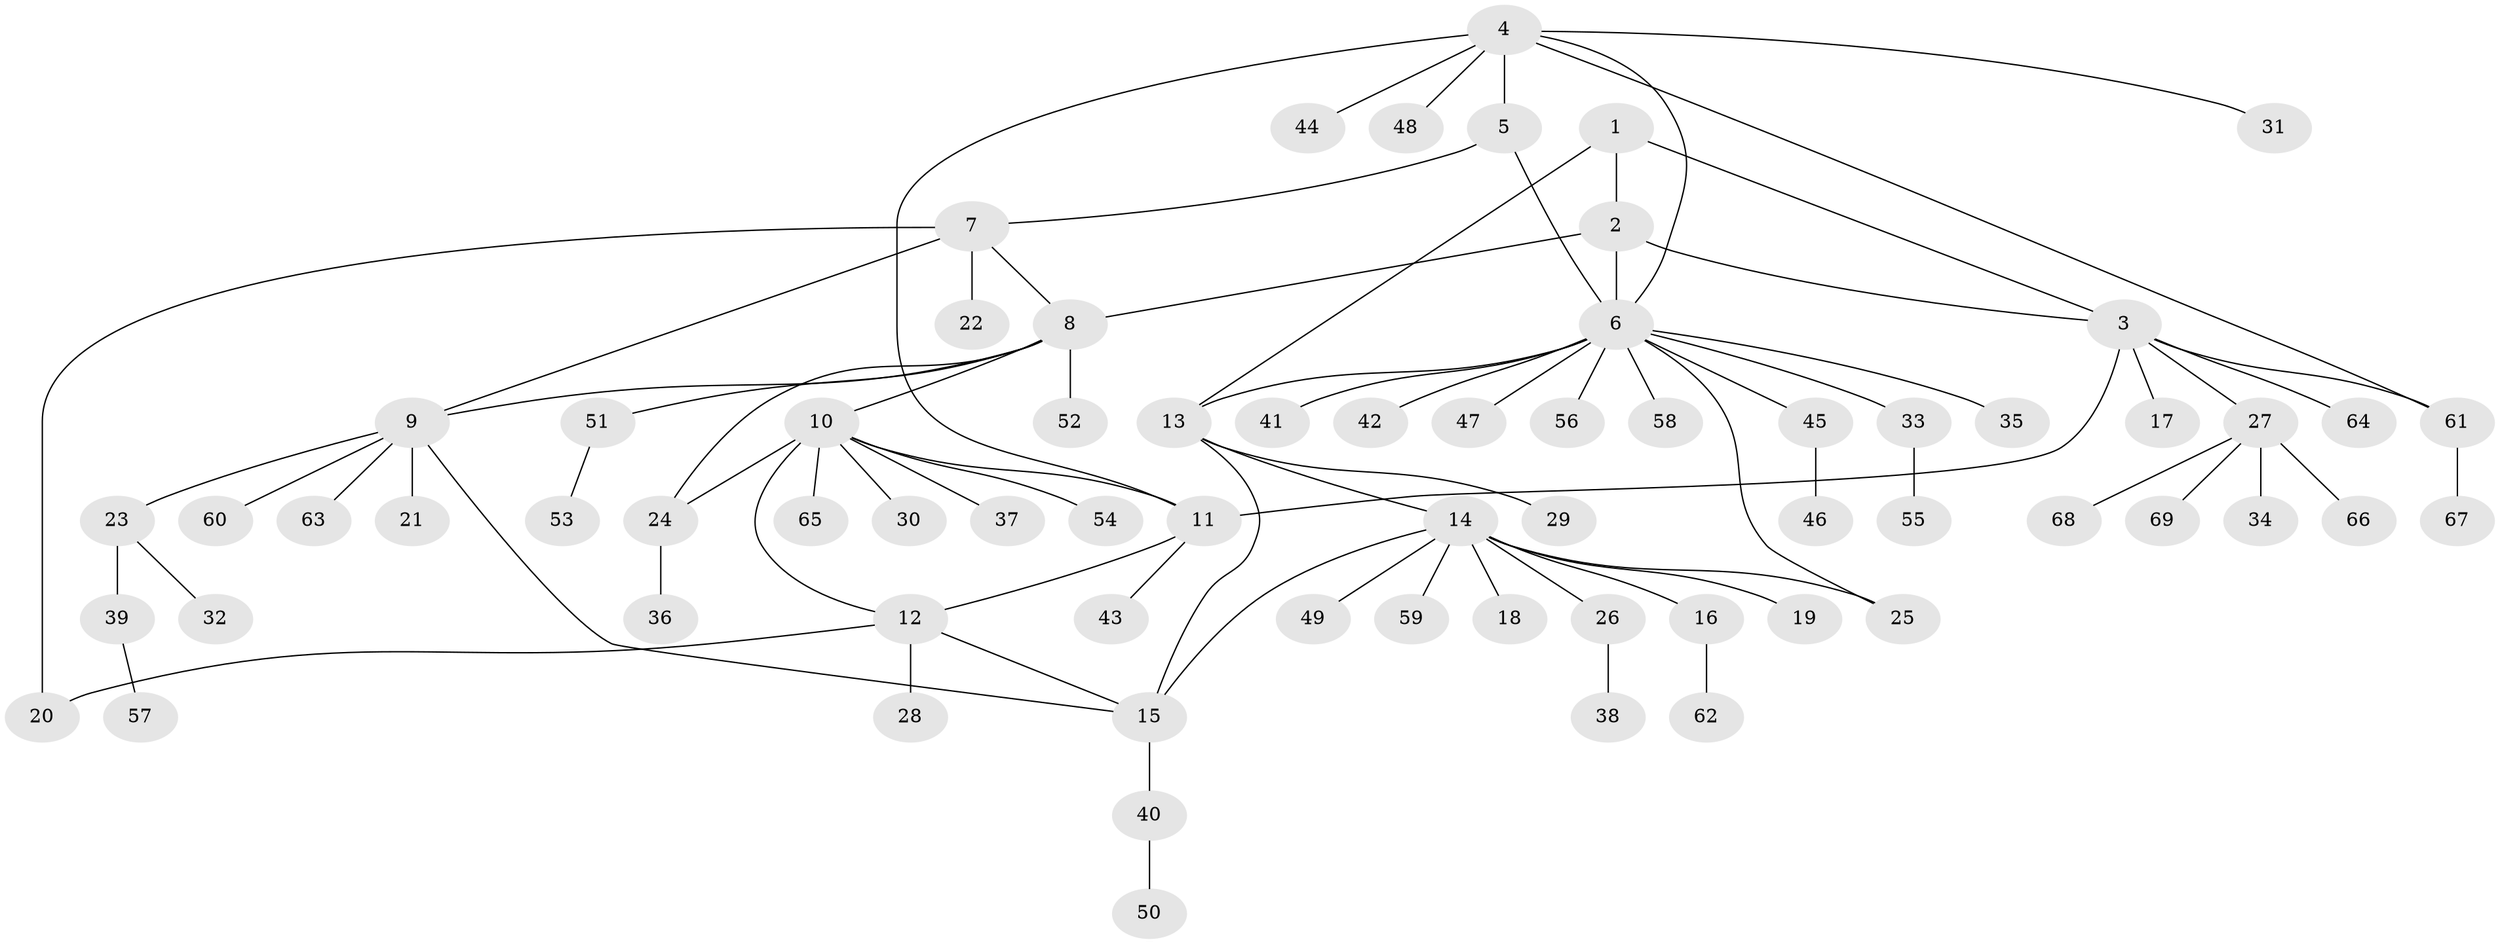 // coarse degree distribution, {4: 0.10714285714285714, 6: 0.03571428571428571, 5: 0.17857142857142858, 1: 0.5357142857142857, 3: 0.07142857142857142, 10: 0.03571428571428571, 2: 0.03571428571428571}
// Generated by graph-tools (version 1.1) at 2025/37/03/04/25 23:37:35]
// undirected, 69 vertices, 83 edges
graph export_dot {
  node [color=gray90,style=filled];
  1;
  2;
  3;
  4;
  5;
  6;
  7;
  8;
  9;
  10;
  11;
  12;
  13;
  14;
  15;
  16;
  17;
  18;
  19;
  20;
  21;
  22;
  23;
  24;
  25;
  26;
  27;
  28;
  29;
  30;
  31;
  32;
  33;
  34;
  35;
  36;
  37;
  38;
  39;
  40;
  41;
  42;
  43;
  44;
  45;
  46;
  47;
  48;
  49;
  50;
  51;
  52;
  53;
  54;
  55;
  56;
  57;
  58;
  59;
  60;
  61;
  62;
  63;
  64;
  65;
  66;
  67;
  68;
  69;
  1 -- 2;
  1 -- 3;
  1 -- 13;
  2 -- 3;
  2 -- 6;
  2 -- 8;
  3 -- 11;
  3 -- 17;
  3 -- 27;
  3 -- 61;
  3 -- 64;
  4 -- 5;
  4 -- 6;
  4 -- 11;
  4 -- 31;
  4 -- 44;
  4 -- 48;
  4 -- 61;
  5 -- 6;
  5 -- 7;
  6 -- 13;
  6 -- 25;
  6 -- 33;
  6 -- 35;
  6 -- 41;
  6 -- 42;
  6 -- 45;
  6 -- 47;
  6 -- 56;
  6 -- 58;
  7 -- 8;
  7 -- 9;
  7 -- 20;
  7 -- 22;
  8 -- 9;
  8 -- 10;
  8 -- 24;
  8 -- 51;
  8 -- 52;
  9 -- 15;
  9 -- 21;
  9 -- 23;
  9 -- 60;
  9 -- 63;
  10 -- 11;
  10 -- 12;
  10 -- 24;
  10 -- 30;
  10 -- 37;
  10 -- 54;
  10 -- 65;
  11 -- 12;
  11 -- 43;
  12 -- 15;
  12 -- 20;
  12 -- 28;
  13 -- 14;
  13 -- 15;
  13 -- 29;
  14 -- 15;
  14 -- 16;
  14 -- 18;
  14 -- 19;
  14 -- 25;
  14 -- 26;
  14 -- 49;
  14 -- 59;
  15 -- 40;
  16 -- 62;
  23 -- 32;
  23 -- 39;
  24 -- 36;
  26 -- 38;
  27 -- 34;
  27 -- 66;
  27 -- 68;
  27 -- 69;
  33 -- 55;
  39 -- 57;
  40 -- 50;
  45 -- 46;
  51 -- 53;
  61 -- 67;
}
